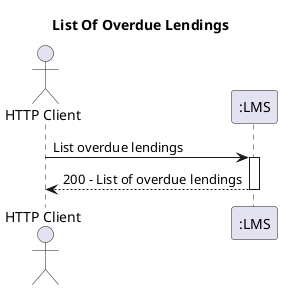 @startuml
title List Of Overdue Lendings
actor HTTP_Client as "HTTP Client"
participant LMS as ":LMS"
autoactivate on

HTTP_Client -> LMS : List overdue lendings
LMS --> HTTP_Client : 200 - List of overdue lendings

@enduml